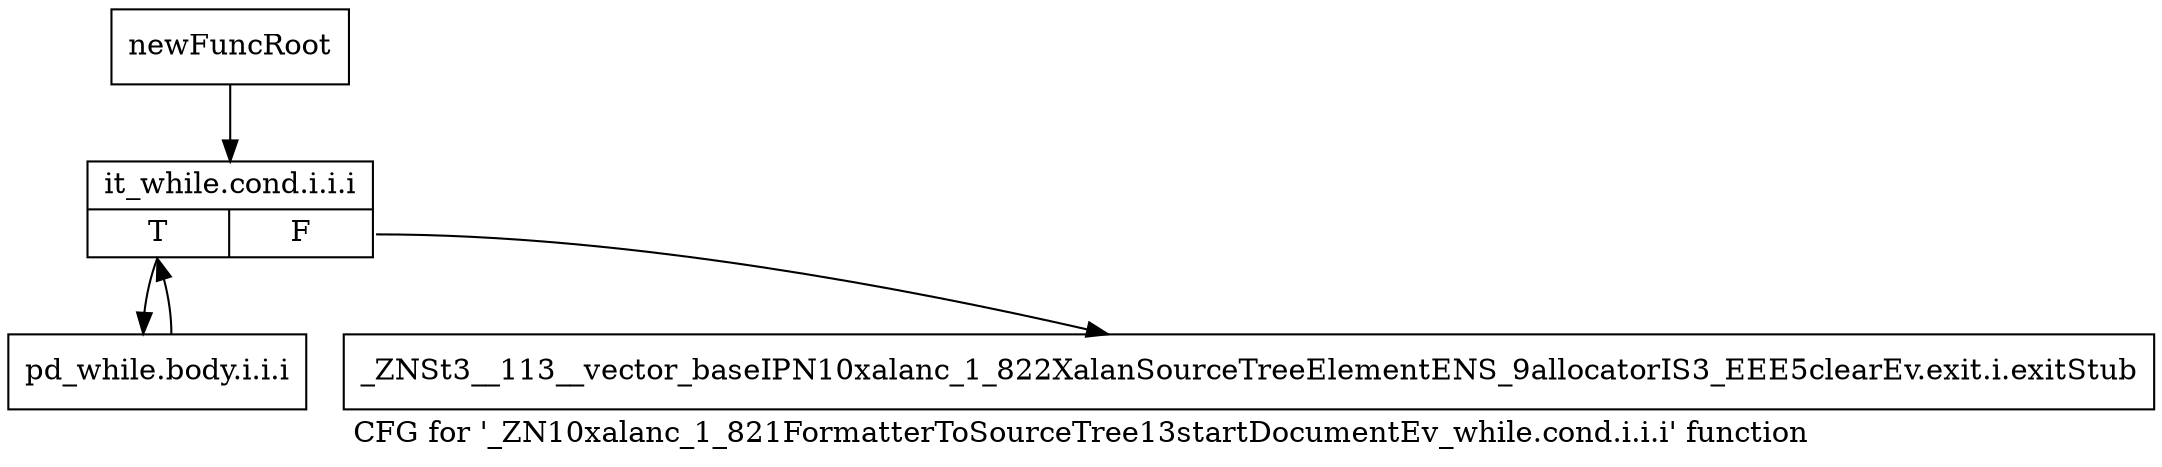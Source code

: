 digraph "CFG for '_ZN10xalanc_1_821FormatterToSourceTree13startDocumentEv_while.cond.i.i.i' function" {
	label="CFG for '_ZN10xalanc_1_821FormatterToSourceTree13startDocumentEv_while.cond.i.i.i' function";

	Node0x840aec0 [shape=record,label="{newFuncRoot}"];
	Node0x840aec0 -> Node0x840af60;
	Node0x840af10 [shape=record,label="{_ZNSt3__113__vector_baseIPN10xalanc_1_822XalanSourceTreeElementENS_9allocatorIS3_EEE5clearEv.exit.i.exitStub}"];
	Node0x840af60 [shape=record,label="{it_while.cond.i.i.i|{<s0>T|<s1>F}}"];
	Node0x840af60:s0 -> Node0x840afb0;
	Node0x840af60:s1 -> Node0x840af10;
	Node0x840afb0 [shape=record,label="{pd_while.body.i.i.i}"];
	Node0x840afb0 -> Node0x840af60;
}

